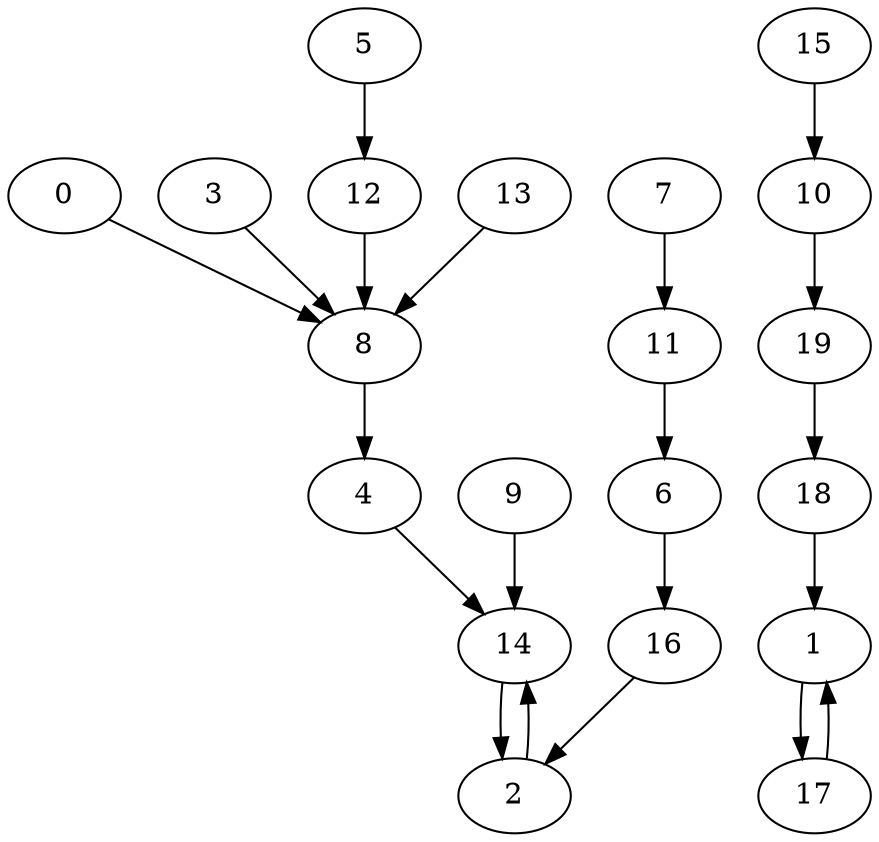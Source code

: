 digraph G {
0 -> 8;
1 -> 17;
2 -> 14;
3 -> 8;
4 -> 14;
5 -> 12;
6 -> 16;
7 -> 11;
8 -> 4;
9 -> 14;
10 -> 19;
11 -> 6;
12 -> 8;
13 -> 8;
14 -> 2;
15 -> 10;
16 -> 2;
17 -> 1;
18 -> 1;
19 -> 18;
}
